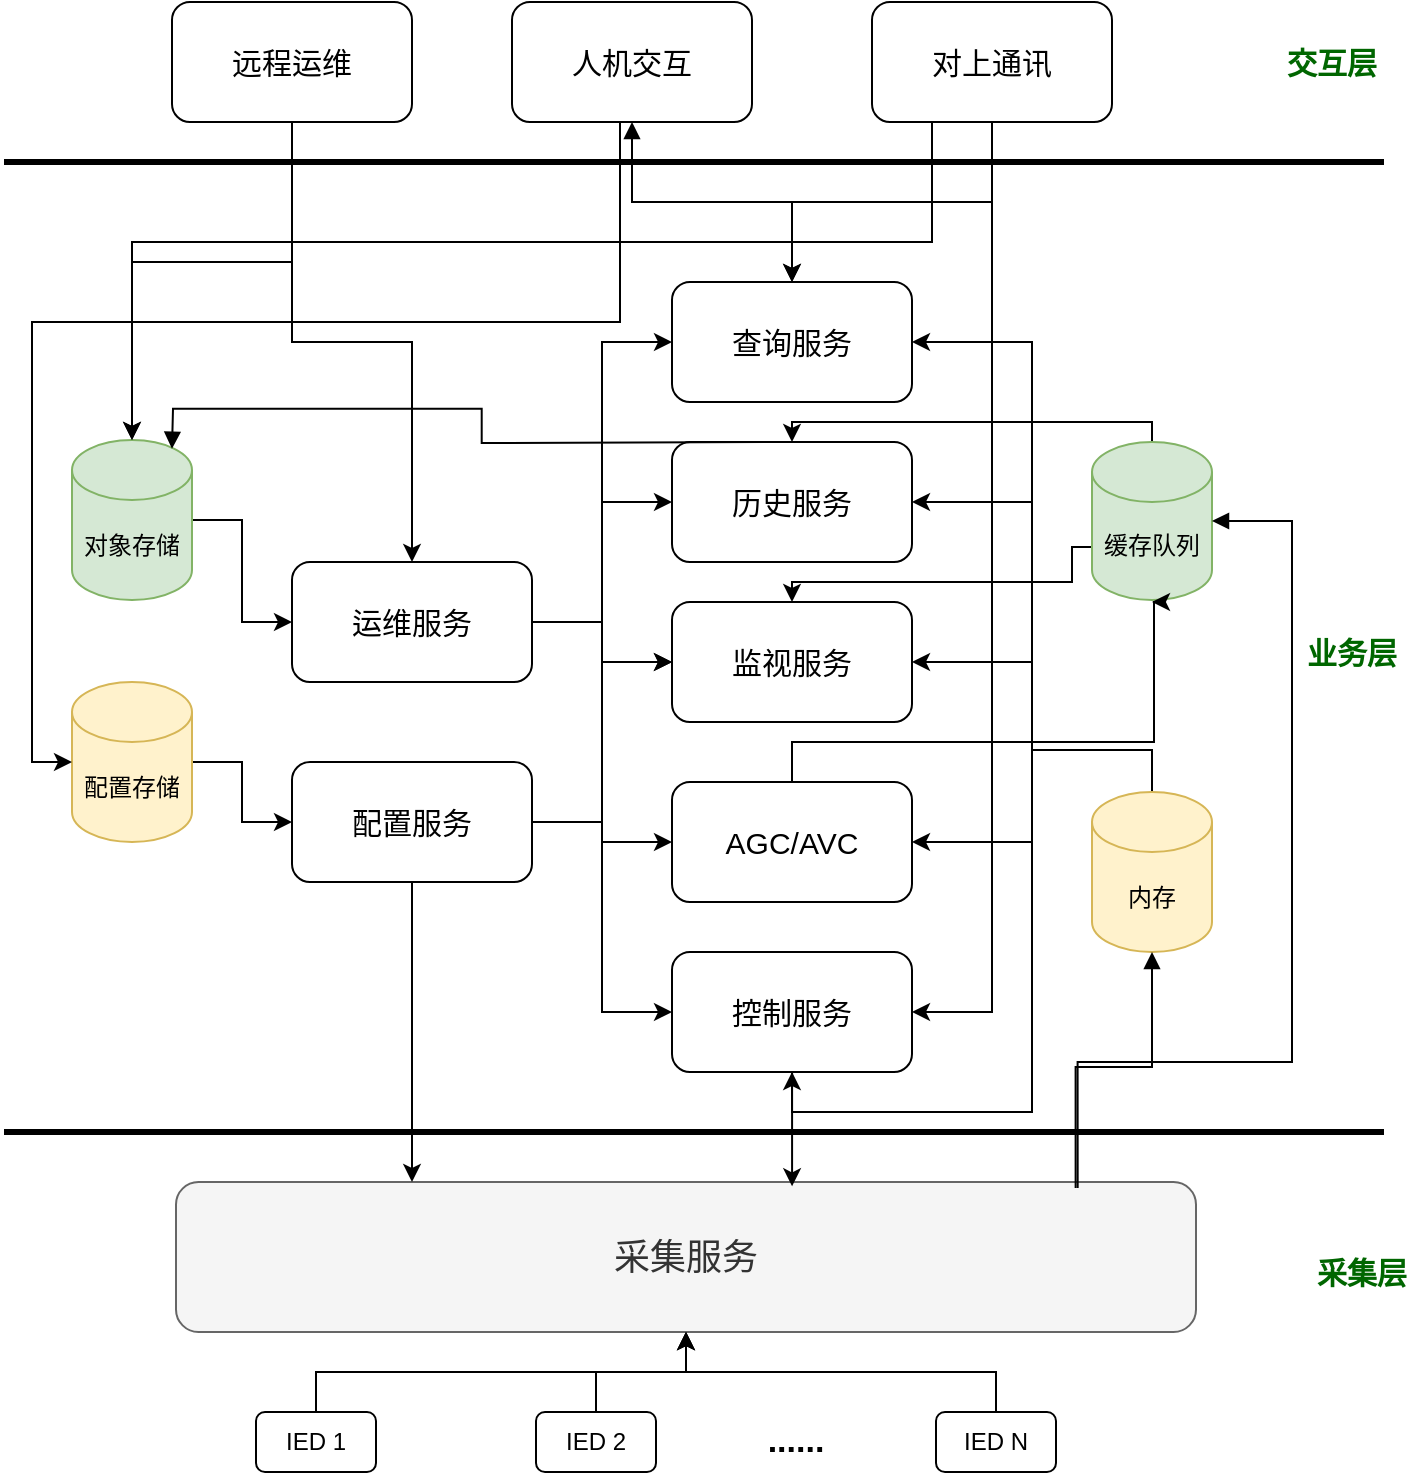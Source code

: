 <mxfile version="26.1.1">
  <diagram name="第 1 页" id="jB9Zdp55F9e-bQfR2lEE">
    <mxGraphModel dx="1426" dy="781" grid="1" gridSize="10" guides="1" tooltips="1" connect="1" arrows="1" fold="1" page="1" pageScale="1" pageWidth="827" pageHeight="1169" math="0" shadow="0">
      <root>
        <mxCell id="0" />
        <mxCell id="1" parent="0" />
        <mxCell id="uw-DFVBwl9FURzbB3nBO-1" value="" style="endArrow=none;html=1;rounded=0;strokeWidth=3;" parent="1" edge="1">
          <mxGeometry width="50" height="50" relative="1" as="geometry">
            <mxPoint x="46" y="655" as="sourcePoint" />
            <mxPoint x="736" y="655" as="targetPoint" />
          </mxGeometry>
        </mxCell>
        <mxCell id="uw-DFVBwl9FURzbB3nBO-2" value="&lt;font style=&quot;font-size: 18px;&quot;&gt;采集服务&lt;/font&gt;" style="rounded=1;whiteSpace=wrap;html=1;shadow=0;glass=0;fillColor=#f5f5f5;fontColor=#333333;strokeColor=#666666;" parent="1" vertex="1">
          <mxGeometry x="132" y="680" width="510" height="75" as="geometry" />
        </mxCell>
        <mxCell id="uw-DFVBwl9FURzbB3nBO-7" value="" style="edgeStyle=orthogonalEdgeStyle;rounded=0;orthogonalLoop=1;jettySize=auto;html=1;" parent="1" source="uw-DFVBwl9FURzbB3nBO-3" target="uw-DFVBwl9FURzbB3nBO-2" edge="1">
          <mxGeometry relative="1" as="geometry" />
        </mxCell>
        <mxCell id="uw-DFVBwl9FURzbB3nBO-3" value="IED 1" style="rounded=1;whiteSpace=wrap;html=1;" parent="1" vertex="1">
          <mxGeometry x="172" y="795" width="60" height="30" as="geometry" />
        </mxCell>
        <mxCell id="uw-DFVBwl9FURzbB3nBO-8" style="edgeStyle=orthogonalEdgeStyle;rounded=0;orthogonalLoop=1;jettySize=auto;html=1;entryX=0.5;entryY=1;entryDx=0;entryDy=0;" parent="1" source="uw-DFVBwl9FURzbB3nBO-4" target="uw-DFVBwl9FURzbB3nBO-2" edge="1">
          <mxGeometry relative="1" as="geometry" />
        </mxCell>
        <mxCell id="uw-DFVBwl9FURzbB3nBO-4" value="IED 2" style="rounded=1;whiteSpace=wrap;html=1;" parent="1" vertex="1">
          <mxGeometry x="312" y="795" width="60" height="30" as="geometry" />
        </mxCell>
        <mxCell id="uw-DFVBwl9FURzbB3nBO-9" style="edgeStyle=orthogonalEdgeStyle;rounded=0;orthogonalLoop=1;jettySize=auto;html=1;entryX=0.5;entryY=1;entryDx=0;entryDy=0;" parent="1" source="uw-DFVBwl9FURzbB3nBO-5" target="uw-DFVBwl9FURzbB3nBO-2" edge="1">
          <mxGeometry relative="1" as="geometry" />
        </mxCell>
        <mxCell id="uw-DFVBwl9FURzbB3nBO-5" value="IED N" style="rounded=1;whiteSpace=wrap;html=1;" parent="1" vertex="1">
          <mxGeometry x="512" y="795" width="60" height="30" as="geometry" />
        </mxCell>
        <mxCell id="uw-DFVBwl9FURzbB3nBO-6" value="&lt;font style=&quot;font-size: 17px;&quot;&gt;&lt;b&gt;......&lt;/b&gt;&lt;/font&gt;" style="text;html=1;align=center;verticalAlign=middle;whiteSpace=wrap;rounded=0;strokeWidth=3;" parent="1" vertex="1">
          <mxGeometry x="412" y="795" width="60" height="30" as="geometry" />
        </mxCell>
        <mxCell id="uw-DFVBwl9FURzbB3nBO-47" style="edgeStyle=orthogonalEdgeStyle;rounded=0;orthogonalLoop=1;jettySize=auto;html=1;entryX=1;entryY=0.5;entryDx=0;entryDy=0;" parent="1" source="uw-DFVBwl9FURzbB3nBO-11" target="uw-DFVBwl9FURzbB3nBO-19" edge="1">
          <mxGeometry relative="1" as="geometry">
            <Array as="points">
              <mxPoint x="560" y="464" />
              <mxPoint x="560" y="260" />
            </Array>
          </mxGeometry>
        </mxCell>
        <mxCell id="uw-DFVBwl9FURzbB3nBO-48" style="edgeStyle=orthogonalEdgeStyle;rounded=0;orthogonalLoop=1;jettySize=auto;html=1;entryX=1;entryY=0.5;entryDx=0;entryDy=0;" parent="1" source="uw-DFVBwl9FURzbB3nBO-11" target="uw-DFVBwl9FURzbB3nBO-22" edge="1">
          <mxGeometry relative="1" as="geometry">
            <Array as="points">
              <mxPoint x="560" y="464" />
              <mxPoint x="560" y="340" />
            </Array>
          </mxGeometry>
        </mxCell>
        <mxCell id="uw-DFVBwl9FURzbB3nBO-49" style="edgeStyle=orthogonalEdgeStyle;rounded=0;orthogonalLoop=1;jettySize=auto;html=1;entryX=1;entryY=0.5;entryDx=0;entryDy=0;" parent="1" source="uw-DFVBwl9FURzbB3nBO-11" target="uw-DFVBwl9FURzbB3nBO-18" edge="1">
          <mxGeometry relative="1" as="geometry">
            <Array as="points">
              <mxPoint x="560" y="464" />
              <mxPoint x="560" y="420" />
            </Array>
          </mxGeometry>
        </mxCell>
        <mxCell id="uw-DFVBwl9FURzbB3nBO-50" style="edgeStyle=orthogonalEdgeStyle;rounded=0;orthogonalLoop=1;jettySize=auto;html=1;entryX=1;entryY=0.5;entryDx=0;entryDy=0;" parent="1" source="uw-DFVBwl9FURzbB3nBO-11" target="uw-DFVBwl9FURzbB3nBO-17" edge="1">
          <mxGeometry relative="1" as="geometry">
            <Array as="points">
              <mxPoint x="560" y="464" />
              <mxPoint x="560" y="510" />
            </Array>
          </mxGeometry>
        </mxCell>
        <mxCell id="uw-DFVBwl9FURzbB3nBO-52" style="edgeStyle=orthogonalEdgeStyle;rounded=0;orthogonalLoop=1;jettySize=auto;html=1;entryX=0.5;entryY=1;entryDx=0;entryDy=0;" parent="1" source="uw-DFVBwl9FURzbB3nBO-11" target="uw-DFVBwl9FURzbB3nBO-16" edge="1">
          <mxGeometry relative="1" as="geometry">
            <Array as="points">
              <mxPoint x="560" y="464" />
              <mxPoint x="560" y="645" />
              <mxPoint x="440" y="645" />
            </Array>
          </mxGeometry>
        </mxCell>
        <mxCell id="uw-DFVBwl9FURzbB3nBO-11" value="内存" style="shape=cylinder3;whiteSpace=wrap;html=1;boundedLbl=1;backgroundOutline=1;size=15;fillColor=#fff2cc;strokeColor=#d6b656;" parent="1" vertex="1">
          <mxGeometry x="590" y="485" width="60" height="80" as="geometry" />
        </mxCell>
        <mxCell id="uw-DFVBwl9FURzbB3nBO-54" style="edgeStyle=orthogonalEdgeStyle;rounded=0;orthogonalLoop=1;jettySize=auto;html=1;entryX=0.5;entryY=0;entryDx=0;entryDy=0;exitX=0;exitY=0;exitDx=0;exitDy=52.5;exitPerimeter=0;" parent="1" source="uw-DFVBwl9FURzbB3nBO-12" target="uw-DFVBwl9FURzbB3nBO-18" edge="1">
          <mxGeometry relative="1" as="geometry">
            <mxPoint x="590" y="380" as="sourcePoint" />
            <Array as="points">
              <mxPoint x="580" y="362" />
              <mxPoint x="580" y="380" />
              <mxPoint x="440" y="380" />
            </Array>
          </mxGeometry>
        </mxCell>
        <mxCell id="uw-DFVBwl9FURzbB3nBO-55" style="edgeStyle=orthogonalEdgeStyle;rounded=0;orthogonalLoop=1;jettySize=auto;html=1;entryX=0.5;entryY=0;entryDx=0;entryDy=0;" parent="1" source="uw-DFVBwl9FURzbB3nBO-12" target="uw-DFVBwl9FURzbB3nBO-22" edge="1">
          <mxGeometry relative="1" as="geometry">
            <Array as="points">
              <mxPoint x="620" y="300" />
              <mxPoint x="440" y="300" />
            </Array>
          </mxGeometry>
        </mxCell>
        <mxCell id="uw-DFVBwl9FURzbB3nBO-12" value="缓存队列" style="shape=cylinder3;whiteSpace=wrap;html=1;boundedLbl=1;backgroundOutline=1;size=15;fillColor=#d5e8d4;strokeColor=#82b366;" parent="1" vertex="1">
          <mxGeometry x="590" y="310" width="60" height="79" as="geometry" />
        </mxCell>
        <mxCell id="uw-DFVBwl9FURzbB3nBO-16" value="&lt;font style=&quot;font-size: 15px;&quot;&gt;控制服务&lt;/font&gt;" style="rounded=1;whiteSpace=wrap;html=1;" parent="1" vertex="1">
          <mxGeometry x="380" y="565" width="120" height="60" as="geometry" />
        </mxCell>
        <mxCell id="uw-DFVBwl9FURzbB3nBO-53" style="edgeStyle=orthogonalEdgeStyle;rounded=0;orthogonalLoop=1;jettySize=auto;html=1;exitX=0.5;exitY=0;exitDx=0;exitDy=0;" parent="1" source="uw-DFVBwl9FURzbB3nBO-17" edge="1">
          <mxGeometry relative="1" as="geometry">
            <mxPoint x="620" y="390" as="targetPoint" />
            <Array as="points">
              <mxPoint x="440" y="460" />
              <mxPoint x="621" y="460" />
            </Array>
          </mxGeometry>
        </mxCell>
        <mxCell id="uw-DFVBwl9FURzbB3nBO-17" value="&lt;font style=&quot;font-size: 15px;&quot;&gt;AGC/AVC&lt;/font&gt;" style="rounded=1;whiteSpace=wrap;html=1;" parent="1" vertex="1">
          <mxGeometry x="380" y="480" width="120" height="60" as="geometry" />
        </mxCell>
        <mxCell id="uw-DFVBwl9FURzbB3nBO-18" value="&lt;span style=&quot;font-size: 15px;&quot;&gt;监视服务&lt;/span&gt;" style="rounded=1;whiteSpace=wrap;html=1;" parent="1" vertex="1">
          <mxGeometry x="380" y="390" width="120" height="60" as="geometry" />
        </mxCell>
        <mxCell id="uw-DFVBwl9FURzbB3nBO-19" value="&lt;span style=&quot;font-size: 15px;&quot;&gt;查询服务&lt;/span&gt;" style="rounded=1;whiteSpace=wrap;html=1;" parent="1" vertex="1">
          <mxGeometry x="380" y="230" width="120" height="60" as="geometry" />
        </mxCell>
        <mxCell id="uw-DFVBwl9FURzbB3nBO-25" style="edgeStyle=orthogonalEdgeStyle;rounded=0;orthogonalLoop=1;jettySize=auto;html=1;entryX=0;entryY=0.5;entryDx=0;entryDy=0;" parent="1" source="uw-DFVBwl9FURzbB3nBO-20" target="uw-DFVBwl9FURzbB3nBO-19" edge="1">
          <mxGeometry relative="1" as="geometry" />
        </mxCell>
        <mxCell id="uw-DFVBwl9FURzbB3nBO-26" style="edgeStyle=orthogonalEdgeStyle;rounded=0;orthogonalLoop=1;jettySize=auto;html=1;entryX=0;entryY=0.5;entryDx=0;entryDy=0;" parent="1" source="uw-DFVBwl9FURzbB3nBO-20" target="uw-DFVBwl9FURzbB3nBO-22" edge="1">
          <mxGeometry relative="1" as="geometry" />
        </mxCell>
        <mxCell id="uw-DFVBwl9FURzbB3nBO-27" style="edgeStyle=orthogonalEdgeStyle;rounded=0;orthogonalLoop=1;jettySize=auto;html=1;entryX=0;entryY=0.5;entryDx=0;entryDy=0;" parent="1" source="uw-DFVBwl9FURzbB3nBO-20" target="uw-DFVBwl9FURzbB3nBO-18" edge="1">
          <mxGeometry relative="1" as="geometry" />
        </mxCell>
        <mxCell id="uw-DFVBwl9FURzbB3nBO-28" style="edgeStyle=orthogonalEdgeStyle;rounded=0;orthogonalLoop=1;jettySize=auto;html=1;entryX=0;entryY=0.5;entryDx=0;entryDy=0;" parent="1" source="uw-DFVBwl9FURzbB3nBO-20" target="uw-DFVBwl9FURzbB3nBO-17" edge="1">
          <mxGeometry relative="1" as="geometry" />
        </mxCell>
        <mxCell id="uw-DFVBwl9FURzbB3nBO-29" style="edgeStyle=orthogonalEdgeStyle;rounded=0;orthogonalLoop=1;jettySize=auto;html=1;entryX=0;entryY=0.5;entryDx=0;entryDy=0;" parent="1" source="uw-DFVBwl9FURzbB3nBO-20" target="uw-DFVBwl9FURzbB3nBO-16" edge="1">
          <mxGeometry relative="1" as="geometry" />
        </mxCell>
        <mxCell id="uw-DFVBwl9FURzbB3nBO-20" value="&lt;span style=&quot;font-size: 15px;&quot;&gt;运维服务&lt;/span&gt;" style="rounded=1;whiteSpace=wrap;html=1;" parent="1" vertex="1">
          <mxGeometry x="190" y="370" width="120" height="60" as="geometry" />
        </mxCell>
        <mxCell id="uw-DFVBwl9FURzbB3nBO-30" style="edgeStyle=orthogonalEdgeStyle;rounded=0;orthogonalLoop=1;jettySize=auto;html=1;entryX=0;entryY=0.5;entryDx=0;entryDy=0;" parent="1" source="uw-DFVBwl9FURzbB3nBO-21" target="uw-DFVBwl9FURzbB3nBO-18" edge="1">
          <mxGeometry relative="1" as="geometry" />
        </mxCell>
        <mxCell id="uw-DFVBwl9FURzbB3nBO-56" style="edgeStyle=orthogonalEdgeStyle;rounded=0;orthogonalLoop=1;jettySize=auto;html=1;" parent="1" source="uw-DFVBwl9FURzbB3nBO-21" edge="1">
          <mxGeometry relative="1" as="geometry">
            <mxPoint x="250" y="680" as="targetPoint" />
          </mxGeometry>
        </mxCell>
        <mxCell id="uw-DFVBwl9FURzbB3nBO-21" value="&lt;span style=&quot;font-size: 15px;&quot;&gt;配置服务&lt;/span&gt;" style="rounded=1;whiteSpace=wrap;html=1;" parent="1" vertex="1">
          <mxGeometry x="190" y="470" width="120" height="60" as="geometry" />
        </mxCell>
        <mxCell id="uw-DFVBwl9FURzbB3nBO-22" value="&lt;span style=&quot;font-size: 15px;&quot;&gt;历史服务&lt;/span&gt;" style="rounded=1;whiteSpace=wrap;html=1;" parent="1" vertex="1">
          <mxGeometry x="380" y="310" width="120" height="60" as="geometry" />
        </mxCell>
        <mxCell id="uw-DFVBwl9FURzbB3nBO-35" style="edgeStyle=orthogonalEdgeStyle;rounded=0;orthogonalLoop=1;jettySize=auto;html=1;entryX=0;entryY=0.5;entryDx=0;entryDy=0;" parent="1" source="uw-DFVBwl9FURzbB3nBO-23" target="uw-DFVBwl9FURzbB3nBO-20" edge="1">
          <mxGeometry relative="1" as="geometry" />
        </mxCell>
        <mxCell id="uw-DFVBwl9FURzbB3nBO-23" value="对象存储" style="shape=cylinder3;whiteSpace=wrap;html=1;boundedLbl=1;backgroundOutline=1;size=15;fillColor=#d5e8d4;strokeColor=#82b366;" parent="1" vertex="1">
          <mxGeometry x="80" y="309" width="60" height="80" as="geometry" />
        </mxCell>
        <mxCell id="uw-DFVBwl9FURzbB3nBO-31" style="edgeStyle=orthogonalEdgeStyle;rounded=0;orthogonalLoop=1;jettySize=auto;html=1;entryX=0;entryY=0.5;entryDx=0;entryDy=0;" parent="1" source="uw-DFVBwl9FURzbB3nBO-24" target="uw-DFVBwl9FURzbB3nBO-21" edge="1">
          <mxGeometry relative="1" as="geometry" />
        </mxCell>
        <mxCell id="uw-DFVBwl9FURzbB3nBO-24" value="配置存储" style="shape=cylinder3;whiteSpace=wrap;html=1;boundedLbl=1;backgroundOutline=1;size=15;fillColor=#fff2cc;strokeColor=#d6b656;" parent="1" vertex="1">
          <mxGeometry x="80" y="430" width="60" height="80" as="geometry" />
        </mxCell>
        <mxCell id="uw-DFVBwl9FURzbB3nBO-32" value="" style="endArrow=none;html=1;rounded=0;strokeWidth=3;" parent="1" edge="1">
          <mxGeometry width="50" height="50" relative="1" as="geometry">
            <mxPoint x="46" y="170" as="sourcePoint" />
            <mxPoint x="736" y="170" as="targetPoint" />
          </mxGeometry>
        </mxCell>
        <mxCell id="uw-DFVBwl9FURzbB3nBO-34" style="edgeStyle=orthogonalEdgeStyle;rounded=0;orthogonalLoop=1;jettySize=auto;html=1;" parent="1" source="uw-DFVBwl9FURzbB3nBO-33" target="uw-DFVBwl9FURzbB3nBO-23" edge="1">
          <mxGeometry relative="1" as="geometry">
            <Array as="points">
              <mxPoint x="190" y="220" />
              <mxPoint x="110" y="220" />
            </Array>
          </mxGeometry>
        </mxCell>
        <mxCell id="uw-DFVBwl9FURzbB3nBO-36" style="edgeStyle=orthogonalEdgeStyle;rounded=0;orthogonalLoop=1;jettySize=auto;html=1;" parent="1" source="uw-DFVBwl9FURzbB3nBO-33" target="uw-DFVBwl9FURzbB3nBO-20" edge="1">
          <mxGeometry relative="1" as="geometry" />
        </mxCell>
        <mxCell id="uw-DFVBwl9FURzbB3nBO-33" value="&lt;span style=&quot;font-size: 15px;&quot;&gt;远程运维&lt;/span&gt;" style="rounded=1;whiteSpace=wrap;html=1;" parent="1" vertex="1">
          <mxGeometry x="130" y="90" width="120" height="60" as="geometry" />
        </mxCell>
        <mxCell id="uw-DFVBwl9FURzbB3nBO-38" style="edgeStyle=orthogonalEdgeStyle;rounded=0;orthogonalLoop=1;jettySize=auto;html=1;entryX=0.5;entryY=0;entryDx=0;entryDy=0;startArrow=block;startFill=1;" parent="1" source="uw-DFVBwl9FURzbB3nBO-37" target="uw-DFVBwl9FURzbB3nBO-19" edge="1">
          <mxGeometry relative="1" as="geometry" />
        </mxCell>
        <mxCell id="uw-DFVBwl9FURzbB3nBO-37" value="&lt;span style=&quot;font-size: 15px;&quot;&gt;人机交互&lt;/span&gt;" style="rounded=1;whiteSpace=wrap;html=1;" parent="1" vertex="1">
          <mxGeometry x="300" y="90" width="120" height="60" as="geometry" />
        </mxCell>
        <mxCell id="uw-DFVBwl9FURzbB3nBO-39" style="edgeStyle=orthogonalEdgeStyle;rounded=0;orthogonalLoop=1;jettySize=auto;html=1;entryX=0;entryY=0.5;entryDx=0;entryDy=0;entryPerimeter=0;exitX=0.5;exitY=1;exitDx=0;exitDy=0;" parent="1" source="uw-DFVBwl9FURzbB3nBO-37" target="uw-DFVBwl9FURzbB3nBO-24" edge="1">
          <mxGeometry relative="1" as="geometry">
            <Array as="points">
              <mxPoint x="354" y="250" />
              <mxPoint x="60" y="250" />
              <mxPoint x="60" y="470" />
            </Array>
          </mxGeometry>
        </mxCell>
        <mxCell id="uw-DFVBwl9FURzbB3nBO-41" style="edgeStyle=orthogonalEdgeStyle;rounded=0;orthogonalLoop=1;jettySize=auto;html=1;entryX=1;entryY=0.5;entryDx=0;entryDy=0;" parent="1" source="uw-DFVBwl9FURzbB3nBO-40" target="uw-DFVBwl9FURzbB3nBO-16" edge="1">
          <mxGeometry relative="1" as="geometry">
            <Array as="points">
              <mxPoint x="540" y="595" />
            </Array>
          </mxGeometry>
        </mxCell>
        <mxCell id="uw-DFVBwl9FURzbB3nBO-42" style="edgeStyle=orthogonalEdgeStyle;rounded=0;orthogonalLoop=1;jettySize=auto;html=1;entryX=0.5;entryY=0;entryDx=0;entryDy=0;" parent="1" source="uw-DFVBwl9FURzbB3nBO-40" target="uw-DFVBwl9FURzbB3nBO-19" edge="1">
          <mxGeometry relative="1" as="geometry" />
        </mxCell>
        <mxCell id="uw-DFVBwl9FURzbB3nBO-46" style="edgeStyle=orthogonalEdgeStyle;rounded=0;orthogonalLoop=1;jettySize=auto;html=1;exitX=0.25;exitY=1;exitDx=0;exitDy=0;" parent="1" source="uw-DFVBwl9FURzbB3nBO-40" target="uw-DFVBwl9FURzbB3nBO-23" edge="1">
          <mxGeometry relative="1" as="geometry">
            <Array as="points">
              <mxPoint x="510" y="210" />
              <mxPoint x="110" y="210" />
            </Array>
          </mxGeometry>
        </mxCell>
        <mxCell id="uw-DFVBwl9FURzbB3nBO-40" value="&lt;span style=&quot;font-size: 15px;&quot;&gt;对上通讯&lt;/span&gt;" style="rounded=1;whiteSpace=wrap;html=1;" parent="1" vertex="1">
          <mxGeometry x="480" y="90" width="120" height="60" as="geometry" />
        </mxCell>
        <mxCell id="uw-DFVBwl9FURzbB3nBO-44" style="edgeStyle=orthogonalEdgeStyle;rounded=0;orthogonalLoop=1;jettySize=auto;html=1;entryX=0.855;entryY=0;entryDx=0;entryDy=4.35;entryPerimeter=0;startArrow=none;startFill=0;endArrow=block;exitX=0.5;exitY=0;exitDx=0;exitDy=0;endFill=1;" parent="1" edge="1">
          <mxGeometry relative="1" as="geometry">
            <mxPoint x="438.7" y="310" as="sourcePoint" />
            <mxPoint x="130.0" y="313.35" as="targetPoint" />
          </mxGeometry>
        </mxCell>
        <mxCell id="uw-DFVBwl9FURzbB3nBO-57" value="&lt;font style=&quot;font-size: 15px; color: rgb(0, 102, 0);&quot;&gt;&lt;b&gt;&lt;font style=&quot;&quot;&gt;采&lt;/font&gt;集层&lt;/b&gt;&lt;/font&gt;" style="text;html=1;align=center;verticalAlign=middle;whiteSpace=wrap;rounded=0;" parent="1" vertex="1">
          <mxGeometry x="695" y="710" width="60" height="30" as="geometry" />
        </mxCell>
        <mxCell id="uw-DFVBwl9FURzbB3nBO-58" value="&lt;font style=&quot;font-size: 15px; color: rgb(0, 102, 0);&quot;&gt;&lt;b&gt;业务层&lt;/b&gt;&lt;/font&gt;" style="text;html=1;align=center;verticalAlign=middle;whiteSpace=wrap;rounded=0;" parent="1" vertex="1">
          <mxGeometry x="690" y="400" width="60" height="30" as="geometry" />
        </mxCell>
        <mxCell id="uw-DFVBwl9FURzbB3nBO-59" value="&lt;font style=&quot;font-size: 15px; color: rgb(0, 102, 0);&quot;&gt;&lt;b&gt;交互层&lt;/b&gt;&lt;/font&gt;" style="text;html=1;align=center;verticalAlign=middle;whiteSpace=wrap;rounded=0;" parent="1" vertex="1">
          <mxGeometry x="680" y="105" width="60" height="30" as="geometry" />
        </mxCell>
        <mxCell id="IMh7Wbv0GuEIaC0GbdDu-4" style="edgeStyle=orthogonalEdgeStyle;rounded=0;orthogonalLoop=1;jettySize=auto;html=1;entryX=0.604;entryY=0.029;entryDx=0;entryDy=0;entryPerimeter=0;" edge="1" parent="1" source="uw-DFVBwl9FURzbB3nBO-16" target="uw-DFVBwl9FURzbB3nBO-2">
          <mxGeometry relative="1" as="geometry" />
        </mxCell>
        <mxCell id="IMh7Wbv0GuEIaC0GbdDu-6" style="edgeStyle=orthogonalEdgeStyle;rounded=0;orthogonalLoop=1;jettySize=auto;html=1;entryX=0.882;entryY=0.04;entryDx=0;entryDy=0;entryPerimeter=0;startArrow=block;startFill=1;endArrow=none;" edge="1" parent="1" source="uw-DFVBwl9FURzbB3nBO-11" target="uw-DFVBwl9FURzbB3nBO-2">
          <mxGeometry relative="1" as="geometry" />
        </mxCell>
        <mxCell id="IMh7Wbv0GuEIaC0GbdDu-7" style="edgeStyle=orthogonalEdgeStyle;rounded=0;orthogonalLoop=1;jettySize=auto;html=1;entryX=0.884;entryY=0.04;entryDx=0;entryDy=0;entryPerimeter=0;startArrow=block;startFill=1;endArrow=none;" edge="1" parent="1" source="uw-DFVBwl9FURzbB3nBO-12" target="uw-DFVBwl9FURzbB3nBO-2">
          <mxGeometry relative="1" as="geometry">
            <Array as="points">
              <mxPoint x="690" y="350" />
              <mxPoint x="690" y="620" />
              <mxPoint x="583" y="620" />
            </Array>
          </mxGeometry>
        </mxCell>
      </root>
    </mxGraphModel>
  </diagram>
</mxfile>

